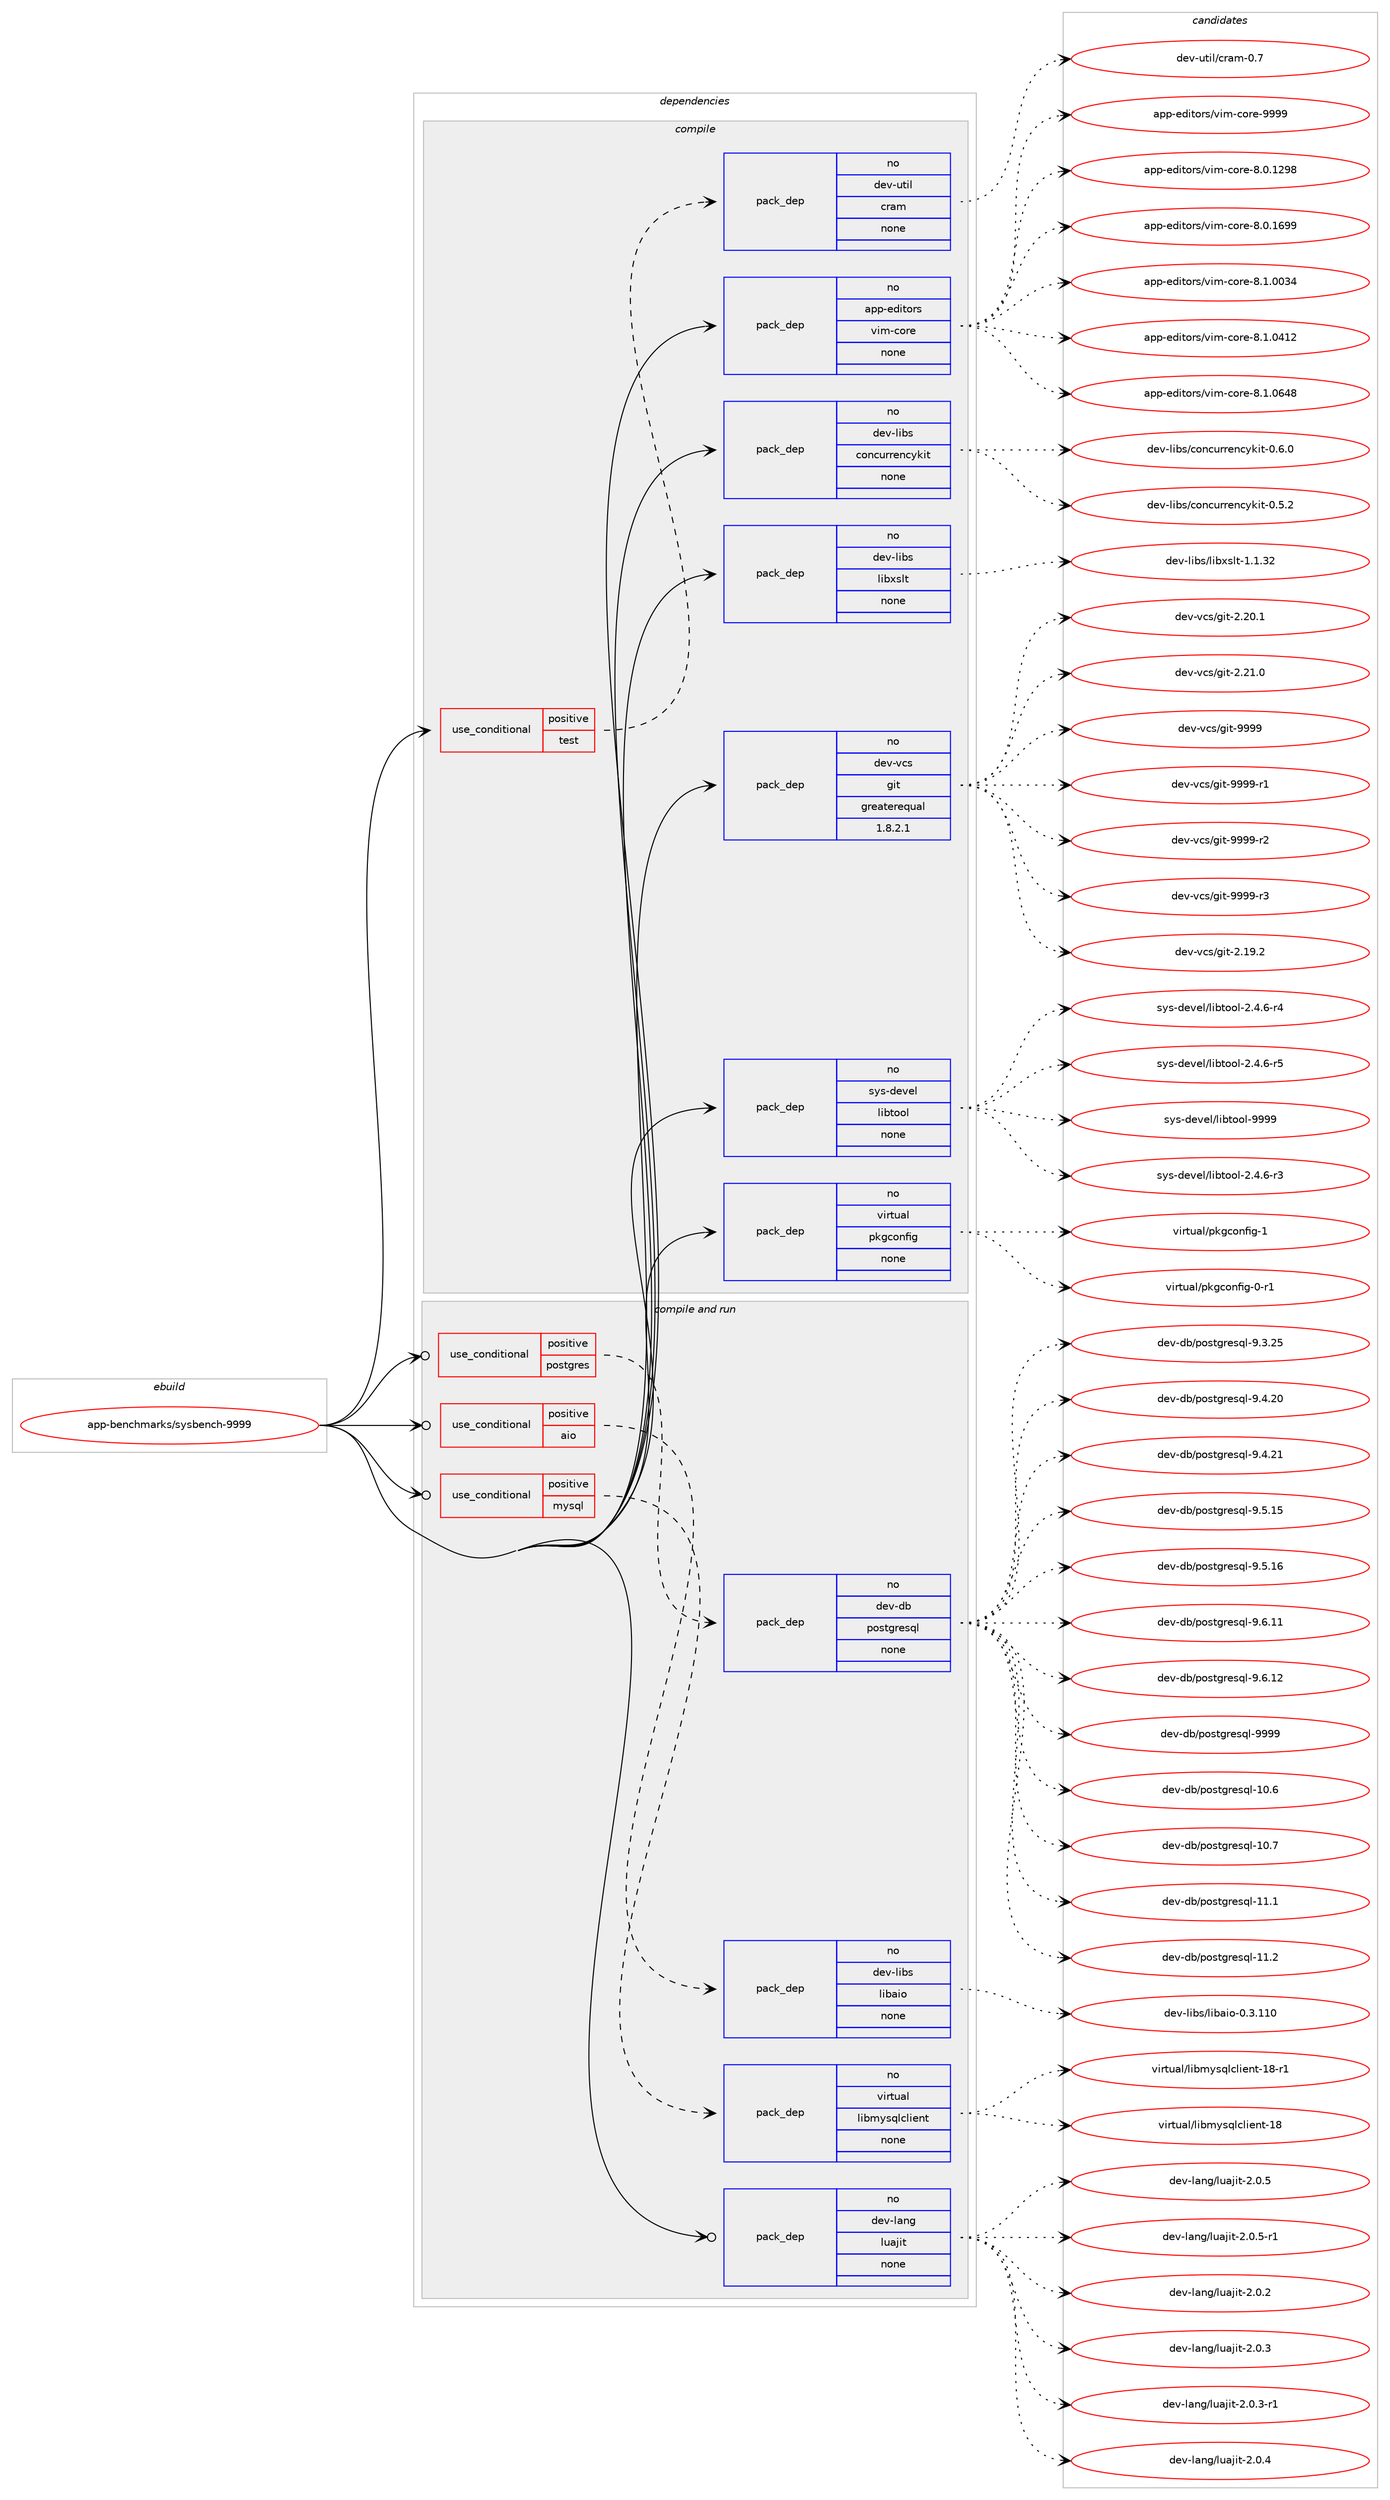 digraph prolog {

# *************
# Graph options
# *************

newrank=true;
concentrate=true;
compound=true;
graph [rankdir=LR,fontname=Helvetica,fontsize=10,ranksep=1.5];#, ranksep=2.5, nodesep=0.2];
edge  [arrowhead=vee];
node  [fontname=Helvetica,fontsize=10];

# **********
# The ebuild
# **********

subgraph cluster_leftcol {
color=gray;
rank=same;
label=<<i>ebuild</i>>;
id [label="app-benchmarks/sysbench-9999", color=red, width=4, href="../app-benchmarks/sysbench-9999.svg"];
}

# ****************
# The dependencies
# ****************

subgraph cluster_midcol {
color=gray;
label=<<i>dependencies</i>>;
subgraph cluster_compile {
fillcolor="#eeeeee";
style=filled;
label=<<i>compile</i>>;
subgraph cond347423 {
dependency1274343 [label=<<TABLE BORDER="0" CELLBORDER="1" CELLSPACING="0" CELLPADDING="4"><TR><TD ROWSPAN="3" CELLPADDING="10">use_conditional</TD></TR><TR><TD>positive</TD></TR><TR><TD>test</TD></TR></TABLE>>, shape=none, color=red];
subgraph pack907136 {
dependency1274344 [label=<<TABLE BORDER="0" CELLBORDER="1" CELLSPACING="0" CELLPADDING="4" WIDTH="220"><TR><TD ROWSPAN="6" CELLPADDING="30">pack_dep</TD></TR><TR><TD WIDTH="110">no</TD></TR><TR><TD>dev-util</TD></TR><TR><TD>cram</TD></TR><TR><TD>none</TD></TR><TR><TD></TD></TR></TABLE>>, shape=none, color=blue];
}
dependency1274343:e -> dependency1274344:w [weight=20,style="dashed",arrowhead="vee"];
}
id:e -> dependency1274343:w [weight=20,style="solid",arrowhead="vee"];
subgraph pack907137 {
dependency1274345 [label=<<TABLE BORDER="0" CELLBORDER="1" CELLSPACING="0" CELLPADDING="4" WIDTH="220"><TR><TD ROWSPAN="6" CELLPADDING="30">pack_dep</TD></TR><TR><TD WIDTH="110">no</TD></TR><TR><TD>app-editors</TD></TR><TR><TD>vim-core</TD></TR><TR><TD>none</TD></TR><TR><TD></TD></TR></TABLE>>, shape=none, color=blue];
}
id:e -> dependency1274345:w [weight=20,style="solid",arrowhead="vee"];
subgraph pack907138 {
dependency1274346 [label=<<TABLE BORDER="0" CELLBORDER="1" CELLSPACING="0" CELLPADDING="4" WIDTH="220"><TR><TD ROWSPAN="6" CELLPADDING="30">pack_dep</TD></TR><TR><TD WIDTH="110">no</TD></TR><TR><TD>dev-libs</TD></TR><TR><TD>concurrencykit</TD></TR><TR><TD>none</TD></TR><TR><TD></TD></TR></TABLE>>, shape=none, color=blue];
}
id:e -> dependency1274346:w [weight=20,style="solid",arrowhead="vee"];
subgraph pack907139 {
dependency1274347 [label=<<TABLE BORDER="0" CELLBORDER="1" CELLSPACING="0" CELLPADDING="4" WIDTH="220"><TR><TD ROWSPAN="6" CELLPADDING="30">pack_dep</TD></TR><TR><TD WIDTH="110">no</TD></TR><TR><TD>dev-libs</TD></TR><TR><TD>libxslt</TD></TR><TR><TD>none</TD></TR><TR><TD></TD></TR></TABLE>>, shape=none, color=blue];
}
id:e -> dependency1274347:w [weight=20,style="solid",arrowhead="vee"];
subgraph pack907140 {
dependency1274348 [label=<<TABLE BORDER="0" CELLBORDER="1" CELLSPACING="0" CELLPADDING="4" WIDTH="220"><TR><TD ROWSPAN="6" CELLPADDING="30">pack_dep</TD></TR><TR><TD WIDTH="110">no</TD></TR><TR><TD>dev-vcs</TD></TR><TR><TD>git</TD></TR><TR><TD>greaterequal</TD></TR><TR><TD>1.8.2.1</TD></TR></TABLE>>, shape=none, color=blue];
}
id:e -> dependency1274348:w [weight=20,style="solid",arrowhead="vee"];
subgraph pack907141 {
dependency1274349 [label=<<TABLE BORDER="0" CELLBORDER="1" CELLSPACING="0" CELLPADDING="4" WIDTH="220"><TR><TD ROWSPAN="6" CELLPADDING="30">pack_dep</TD></TR><TR><TD WIDTH="110">no</TD></TR><TR><TD>sys-devel</TD></TR><TR><TD>libtool</TD></TR><TR><TD>none</TD></TR><TR><TD></TD></TR></TABLE>>, shape=none, color=blue];
}
id:e -> dependency1274349:w [weight=20,style="solid",arrowhead="vee"];
subgraph pack907142 {
dependency1274350 [label=<<TABLE BORDER="0" CELLBORDER="1" CELLSPACING="0" CELLPADDING="4" WIDTH="220"><TR><TD ROWSPAN="6" CELLPADDING="30">pack_dep</TD></TR><TR><TD WIDTH="110">no</TD></TR><TR><TD>virtual</TD></TR><TR><TD>pkgconfig</TD></TR><TR><TD>none</TD></TR><TR><TD></TD></TR></TABLE>>, shape=none, color=blue];
}
id:e -> dependency1274350:w [weight=20,style="solid",arrowhead="vee"];
}
subgraph cluster_compileandrun {
fillcolor="#eeeeee";
style=filled;
label=<<i>compile and run</i>>;
subgraph cond347424 {
dependency1274351 [label=<<TABLE BORDER="0" CELLBORDER="1" CELLSPACING="0" CELLPADDING="4"><TR><TD ROWSPAN="3" CELLPADDING="10">use_conditional</TD></TR><TR><TD>positive</TD></TR><TR><TD>aio</TD></TR></TABLE>>, shape=none, color=red];
subgraph pack907143 {
dependency1274352 [label=<<TABLE BORDER="0" CELLBORDER="1" CELLSPACING="0" CELLPADDING="4" WIDTH="220"><TR><TD ROWSPAN="6" CELLPADDING="30">pack_dep</TD></TR><TR><TD WIDTH="110">no</TD></TR><TR><TD>dev-libs</TD></TR><TR><TD>libaio</TD></TR><TR><TD>none</TD></TR><TR><TD></TD></TR></TABLE>>, shape=none, color=blue];
}
dependency1274351:e -> dependency1274352:w [weight=20,style="dashed",arrowhead="vee"];
}
id:e -> dependency1274351:w [weight=20,style="solid",arrowhead="odotvee"];
subgraph cond347425 {
dependency1274353 [label=<<TABLE BORDER="0" CELLBORDER="1" CELLSPACING="0" CELLPADDING="4"><TR><TD ROWSPAN="3" CELLPADDING="10">use_conditional</TD></TR><TR><TD>positive</TD></TR><TR><TD>mysql</TD></TR></TABLE>>, shape=none, color=red];
subgraph pack907144 {
dependency1274354 [label=<<TABLE BORDER="0" CELLBORDER="1" CELLSPACING="0" CELLPADDING="4" WIDTH="220"><TR><TD ROWSPAN="6" CELLPADDING="30">pack_dep</TD></TR><TR><TD WIDTH="110">no</TD></TR><TR><TD>virtual</TD></TR><TR><TD>libmysqlclient</TD></TR><TR><TD>none</TD></TR><TR><TD></TD></TR></TABLE>>, shape=none, color=blue];
}
dependency1274353:e -> dependency1274354:w [weight=20,style="dashed",arrowhead="vee"];
}
id:e -> dependency1274353:w [weight=20,style="solid",arrowhead="odotvee"];
subgraph cond347426 {
dependency1274355 [label=<<TABLE BORDER="0" CELLBORDER="1" CELLSPACING="0" CELLPADDING="4"><TR><TD ROWSPAN="3" CELLPADDING="10">use_conditional</TD></TR><TR><TD>positive</TD></TR><TR><TD>postgres</TD></TR></TABLE>>, shape=none, color=red];
subgraph pack907145 {
dependency1274356 [label=<<TABLE BORDER="0" CELLBORDER="1" CELLSPACING="0" CELLPADDING="4" WIDTH="220"><TR><TD ROWSPAN="6" CELLPADDING="30">pack_dep</TD></TR><TR><TD WIDTH="110">no</TD></TR><TR><TD>dev-db</TD></TR><TR><TD>postgresql</TD></TR><TR><TD>none</TD></TR><TR><TD></TD></TR></TABLE>>, shape=none, color=blue];
}
dependency1274355:e -> dependency1274356:w [weight=20,style="dashed",arrowhead="vee"];
}
id:e -> dependency1274355:w [weight=20,style="solid",arrowhead="odotvee"];
subgraph pack907146 {
dependency1274357 [label=<<TABLE BORDER="0" CELLBORDER="1" CELLSPACING="0" CELLPADDING="4" WIDTH="220"><TR><TD ROWSPAN="6" CELLPADDING="30">pack_dep</TD></TR><TR><TD WIDTH="110">no</TD></TR><TR><TD>dev-lang</TD></TR><TR><TD>luajit</TD></TR><TR><TD>none</TD></TR><TR><TD></TD></TR></TABLE>>, shape=none, color=blue];
}
id:e -> dependency1274357:w [weight=20,style="solid",arrowhead="odotvee"];
}
subgraph cluster_run {
fillcolor="#eeeeee";
style=filled;
label=<<i>run</i>>;
}
}

# **************
# The candidates
# **************

subgraph cluster_choices {
rank=same;
color=gray;
label=<<i>candidates</i>>;

subgraph choice907136 {
color=black;
nodesep=1;
choice1001011184511711610510847991149710945484655 [label="dev-util/cram-0.7", color=red, width=4,href="../dev-util/cram-0.7.svg"];
dependency1274344:e -> choice1001011184511711610510847991149710945484655:w [style=dotted,weight="100"];
}
subgraph choice907137 {
color=black;
nodesep=1;
choice9711211245101100105116111114115471181051094599111114101455646484649505756 [label="app-editors/vim-core-8.0.1298", color=red, width=4,href="../app-editors/vim-core-8.0.1298.svg"];
choice9711211245101100105116111114115471181051094599111114101455646484649545757 [label="app-editors/vim-core-8.0.1699", color=red, width=4,href="../app-editors/vim-core-8.0.1699.svg"];
choice9711211245101100105116111114115471181051094599111114101455646494648485152 [label="app-editors/vim-core-8.1.0034", color=red, width=4,href="../app-editors/vim-core-8.1.0034.svg"];
choice9711211245101100105116111114115471181051094599111114101455646494648524950 [label="app-editors/vim-core-8.1.0412", color=red, width=4,href="../app-editors/vim-core-8.1.0412.svg"];
choice9711211245101100105116111114115471181051094599111114101455646494648545256 [label="app-editors/vim-core-8.1.0648", color=red, width=4,href="../app-editors/vim-core-8.1.0648.svg"];
choice97112112451011001051161111141154711810510945991111141014557575757 [label="app-editors/vim-core-9999", color=red, width=4,href="../app-editors/vim-core-9999.svg"];
dependency1274345:e -> choice9711211245101100105116111114115471181051094599111114101455646484649505756:w [style=dotted,weight="100"];
dependency1274345:e -> choice9711211245101100105116111114115471181051094599111114101455646484649545757:w [style=dotted,weight="100"];
dependency1274345:e -> choice9711211245101100105116111114115471181051094599111114101455646494648485152:w [style=dotted,weight="100"];
dependency1274345:e -> choice9711211245101100105116111114115471181051094599111114101455646494648524950:w [style=dotted,weight="100"];
dependency1274345:e -> choice9711211245101100105116111114115471181051094599111114101455646494648545256:w [style=dotted,weight="100"];
dependency1274345:e -> choice97112112451011001051161111141154711810510945991111141014557575757:w [style=dotted,weight="100"];
}
subgraph choice907138 {
color=black;
nodesep=1;
choice100101118451081059811547991111109911711411410111099121107105116454846534650 [label="dev-libs/concurrencykit-0.5.2", color=red, width=4,href="../dev-libs/concurrencykit-0.5.2.svg"];
choice100101118451081059811547991111109911711411410111099121107105116454846544648 [label="dev-libs/concurrencykit-0.6.0", color=red, width=4,href="../dev-libs/concurrencykit-0.6.0.svg"];
dependency1274346:e -> choice100101118451081059811547991111109911711411410111099121107105116454846534650:w [style=dotted,weight="100"];
dependency1274346:e -> choice100101118451081059811547991111109911711411410111099121107105116454846544648:w [style=dotted,weight="100"];
}
subgraph choice907139 {
color=black;
nodesep=1;
choice1001011184510810598115471081059812011510811645494649465150 [label="dev-libs/libxslt-1.1.32", color=red, width=4,href="../dev-libs/libxslt-1.1.32.svg"];
dependency1274347:e -> choice1001011184510810598115471081059812011510811645494649465150:w [style=dotted,weight="100"];
}
subgraph choice907140 {
color=black;
nodesep=1;
choice10010111845118991154710310511645504649574650 [label="dev-vcs/git-2.19.2", color=red, width=4,href="../dev-vcs/git-2.19.2.svg"];
choice10010111845118991154710310511645504650484649 [label="dev-vcs/git-2.20.1", color=red, width=4,href="../dev-vcs/git-2.20.1.svg"];
choice10010111845118991154710310511645504650494648 [label="dev-vcs/git-2.21.0", color=red, width=4,href="../dev-vcs/git-2.21.0.svg"];
choice1001011184511899115471031051164557575757 [label="dev-vcs/git-9999", color=red, width=4,href="../dev-vcs/git-9999.svg"];
choice10010111845118991154710310511645575757574511449 [label="dev-vcs/git-9999-r1", color=red, width=4,href="../dev-vcs/git-9999-r1.svg"];
choice10010111845118991154710310511645575757574511450 [label="dev-vcs/git-9999-r2", color=red, width=4,href="../dev-vcs/git-9999-r2.svg"];
choice10010111845118991154710310511645575757574511451 [label="dev-vcs/git-9999-r3", color=red, width=4,href="../dev-vcs/git-9999-r3.svg"];
dependency1274348:e -> choice10010111845118991154710310511645504649574650:w [style=dotted,weight="100"];
dependency1274348:e -> choice10010111845118991154710310511645504650484649:w [style=dotted,weight="100"];
dependency1274348:e -> choice10010111845118991154710310511645504650494648:w [style=dotted,weight="100"];
dependency1274348:e -> choice1001011184511899115471031051164557575757:w [style=dotted,weight="100"];
dependency1274348:e -> choice10010111845118991154710310511645575757574511449:w [style=dotted,weight="100"];
dependency1274348:e -> choice10010111845118991154710310511645575757574511450:w [style=dotted,weight="100"];
dependency1274348:e -> choice10010111845118991154710310511645575757574511451:w [style=dotted,weight="100"];
}
subgraph choice907141 {
color=black;
nodesep=1;
choice1151211154510010111810110847108105981161111111084550465246544511451 [label="sys-devel/libtool-2.4.6-r3", color=red, width=4,href="../sys-devel/libtool-2.4.6-r3.svg"];
choice1151211154510010111810110847108105981161111111084550465246544511452 [label="sys-devel/libtool-2.4.6-r4", color=red, width=4,href="../sys-devel/libtool-2.4.6-r4.svg"];
choice1151211154510010111810110847108105981161111111084550465246544511453 [label="sys-devel/libtool-2.4.6-r5", color=red, width=4,href="../sys-devel/libtool-2.4.6-r5.svg"];
choice1151211154510010111810110847108105981161111111084557575757 [label="sys-devel/libtool-9999", color=red, width=4,href="../sys-devel/libtool-9999.svg"];
dependency1274349:e -> choice1151211154510010111810110847108105981161111111084550465246544511451:w [style=dotted,weight="100"];
dependency1274349:e -> choice1151211154510010111810110847108105981161111111084550465246544511452:w [style=dotted,weight="100"];
dependency1274349:e -> choice1151211154510010111810110847108105981161111111084550465246544511453:w [style=dotted,weight="100"];
dependency1274349:e -> choice1151211154510010111810110847108105981161111111084557575757:w [style=dotted,weight="100"];
}
subgraph choice907142 {
color=black;
nodesep=1;
choice11810511411611797108471121071039911111010210510345484511449 [label="virtual/pkgconfig-0-r1", color=red, width=4,href="../virtual/pkgconfig-0-r1.svg"];
choice1181051141161179710847112107103991111101021051034549 [label="virtual/pkgconfig-1", color=red, width=4,href="../virtual/pkgconfig-1.svg"];
dependency1274350:e -> choice11810511411611797108471121071039911111010210510345484511449:w [style=dotted,weight="100"];
dependency1274350:e -> choice1181051141161179710847112107103991111101021051034549:w [style=dotted,weight="100"];
}
subgraph choice907143 {
color=black;
nodesep=1;
choice10010111845108105981154710810598971051114548465146494948 [label="dev-libs/libaio-0.3.110", color=red, width=4,href="../dev-libs/libaio-0.3.110.svg"];
dependency1274352:e -> choice10010111845108105981154710810598971051114548465146494948:w [style=dotted,weight="100"];
}
subgraph choice907144 {
color=black;
nodesep=1;
choice11810511411611797108471081059810912111511310899108105101110116454956 [label="virtual/libmysqlclient-18", color=red, width=4,href="../virtual/libmysqlclient-18.svg"];
choice118105114116117971084710810598109121115113108991081051011101164549564511449 [label="virtual/libmysqlclient-18-r1", color=red, width=4,href="../virtual/libmysqlclient-18-r1.svg"];
dependency1274354:e -> choice11810511411611797108471081059810912111511310899108105101110116454956:w [style=dotted,weight="100"];
dependency1274354:e -> choice118105114116117971084710810598109121115113108991081051011101164549564511449:w [style=dotted,weight="100"];
}
subgraph choice907145 {
color=black;
nodesep=1;
choice1001011184510098471121111151161031141011151131084549484654 [label="dev-db/postgresql-10.6", color=red, width=4,href="../dev-db/postgresql-10.6.svg"];
choice1001011184510098471121111151161031141011151131084549484655 [label="dev-db/postgresql-10.7", color=red, width=4,href="../dev-db/postgresql-10.7.svg"];
choice1001011184510098471121111151161031141011151131084549494649 [label="dev-db/postgresql-11.1", color=red, width=4,href="../dev-db/postgresql-11.1.svg"];
choice1001011184510098471121111151161031141011151131084549494650 [label="dev-db/postgresql-11.2", color=red, width=4,href="../dev-db/postgresql-11.2.svg"];
choice10010111845100984711211111511610311410111511310845574651465053 [label="dev-db/postgresql-9.3.25", color=red, width=4,href="../dev-db/postgresql-9.3.25.svg"];
choice10010111845100984711211111511610311410111511310845574652465048 [label="dev-db/postgresql-9.4.20", color=red, width=4,href="../dev-db/postgresql-9.4.20.svg"];
choice10010111845100984711211111511610311410111511310845574652465049 [label="dev-db/postgresql-9.4.21", color=red, width=4,href="../dev-db/postgresql-9.4.21.svg"];
choice10010111845100984711211111511610311410111511310845574653464953 [label="dev-db/postgresql-9.5.15", color=red, width=4,href="../dev-db/postgresql-9.5.15.svg"];
choice10010111845100984711211111511610311410111511310845574653464954 [label="dev-db/postgresql-9.5.16", color=red, width=4,href="../dev-db/postgresql-9.5.16.svg"];
choice10010111845100984711211111511610311410111511310845574654464949 [label="dev-db/postgresql-9.6.11", color=red, width=4,href="../dev-db/postgresql-9.6.11.svg"];
choice10010111845100984711211111511610311410111511310845574654464950 [label="dev-db/postgresql-9.6.12", color=red, width=4,href="../dev-db/postgresql-9.6.12.svg"];
choice1001011184510098471121111151161031141011151131084557575757 [label="dev-db/postgresql-9999", color=red, width=4,href="../dev-db/postgresql-9999.svg"];
dependency1274356:e -> choice1001011184510098471121111151161031141011151131084549484654:w [style=dotted,weight="100"];
dependency1274356:e -> choice1001011184510098471121111151161031141011151131084549484655:w [style=dotted,weight="100"];
dependency1274356:e -> choice1001011184510098471121111151161031141011151131084549494649:w [style=dotted,weight="100"];
dependency1274356:e -> choice1001011184510098471121111151161031141011151131084549494650:w [style=dotted,weight="100"];
dependency1274356:e -> choice10010111845100984711211111511610311410111511310845574651465053:w [style=dotted,weight="100"];
dependency1274356:e -> choice10010111845100984711211111511610311410111511310845574652465048:w [style=dotted,weight="100"];
dependency1274356:e -> choice10010111845100984711211111511610311410111511310845574652465049:w [style=dotted,weight="100"];
dependency1274356:e -> choice10010111845100984711211111511610311410111511310845574653464953:w [style=dotted,weight="100"];
dependency1274356:e -> choice10010111845100984711211111511610311410111511310845574653464954:w [style=dotted,weight="100"];
dependency1274356:e -> choice10010111845100984711211111511610311410111511310845574654464949:w [style=dotted,weight="100"];
dependency1274356:e -> choice10010111845100984711211111511610311410111511310845574654464950:w [style=dotted,weight="100"];
dependency1274356:e -> choice1001011184510098471121111151161031141011151131084557575757:w [style=dotted,weight="100"];
}
subgraph choice907146 {
color=black;
nodesep=1;
choice10010111845108971101034710811797106105116455046484650 [label="dev-lang/luajit-2.0.2", color=red, width=4,href="../dev-lang/luajit-2.0.2.svg"];
choice10010111845108971101034710811797106105116455046484651 [label="dev-lang/luajit-2.0.3", color=red, width=4,href="../dev-lang/luajit-2.0.3.svg"];
choice100101118451089711010347108117971061051164550464846514511449 [label="dev-lang/luajit-2.0.3-r1", color=red, width=4,href="../dev-lang/luajit-2.0.3-r1.svg"];
choice10010111845108971101034710811797106105116455046484652 [label="dev-lang/luajit-2.0.4", color=red, width=4,href="../dev-lang/luajit-2.0.4.svg"];
choice10010111845108971101034710811797106105116455046484653 [label="dev-lang/luajit-2.0.5", color=red, width=4,href="../dev-lang/luajit-2.0.5.svg"];
choice100101118451089711010347108117971061051164550464846534511449 [label="dev-lang/luajit-2.0.5-r1", color=red, width=4,href="../dev-lang/luajit-2.0.5-r1.svg"];
dependency1274357:e -> choice10010111845108971101034710811797106105116455046484650:w [style=dotted,weight="100"];
dependency1274357:e -> choice10010111845108971101034710811797106105116455046484651:w [style=dotted,weight="100"];
dependency1274357:e -> choice100101118451089711010347108117971061051164550464846514511449:w [style=dotted,weight="100"];
dependency1274357:e -> choice10010111845108971101034710811797106105116455046484652:w [style=dotted,weight="100"];
dependency1274357:e -> choice10010111845108971101034710811797106105116455046484653:w [style=dotted,weight="100"];
dependency1274357:e -> choice100101118451089711010347108117971061051164550464846534511449:w [style=dotted,weight="100"];
}
}

}
